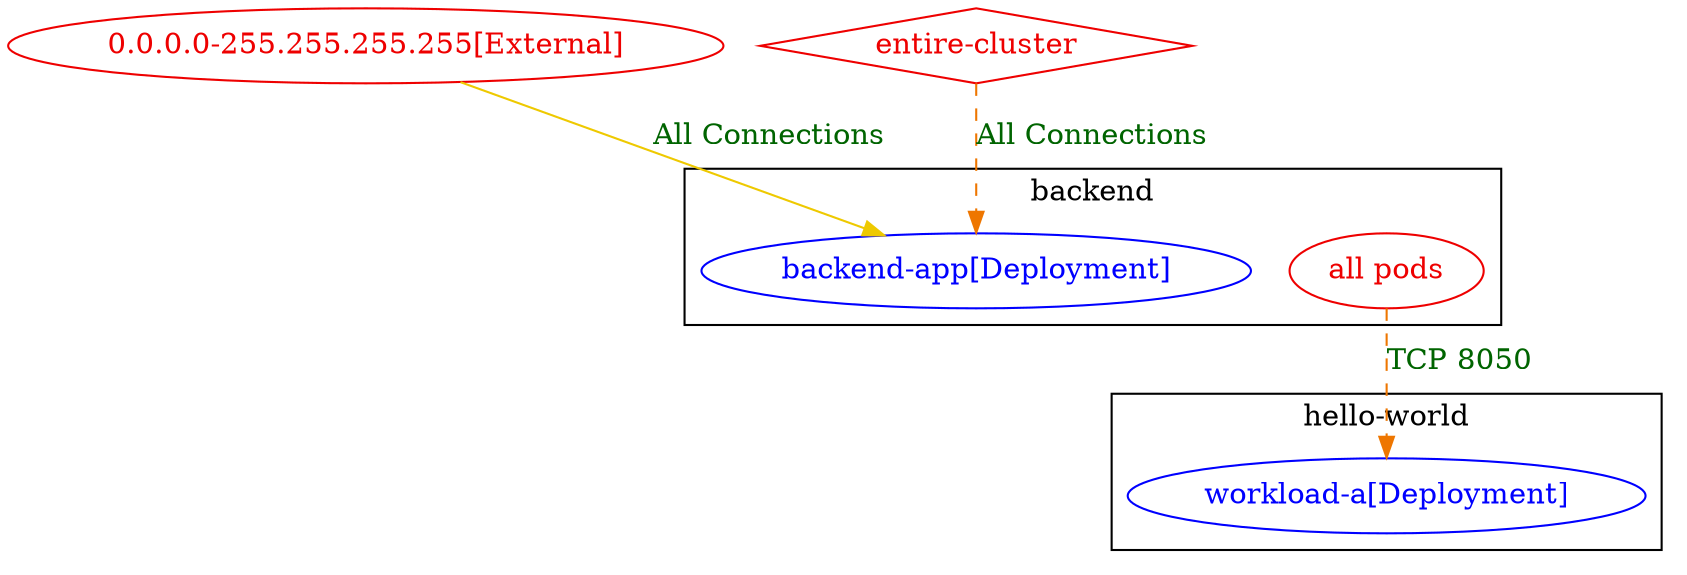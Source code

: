 digraph {
	subgraph "cluster_backend" {
		color="black"
		fontcolor="black"
		"all pods_in_backend" [label="all pods" color="red2" fontcolor="red2"]
		"backend/backend-app[Deployment]" [label="backend-app[Deployment]" color="blue" fontcolor="blue"]
		label="backend"
	}
	subgraph "cluster_hello_world" {
		color="black"
		fontcolor="black"
		"hello-world/workload-a[Deployment]" [label="workload-a[Deployment]" color="blue" fontcolor="blue"]
		label="hello-world"
	}
	"0.0.0.0-255.255.255.255[External]" [label="0.0.0.0-255.255.255.255[External]" color="red2" fontcolor="red2"]
	"entire-cluster" [label="entire-cluster" color="red2" fontcolor="red2" shape=diamond]
	"0.0.0.0-255.255.255.255[External]" -> "backend/backend-app[Deployment]" [label="All Connections" color="gold2" fontcolor="darkgreen" weight=0.5]
	"all pods_in_backend" -> "hello-world/workload-a[Deployment]" [label="TCP 8050" color="darkorange2" fontcolor="darkgreen" weight=1 style=dashed]
	"entire-cluster" -> "backend/backend-app[Deployment]" [label="All Connections" color="darkorange2" fontcolor="darkgreen" weight=1 style=dashed]
}